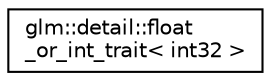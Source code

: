 digraph "Graphical Class Hierarchy"
{
  edge [fontname="Helvetica",fontsize="10",labelfontname="Helvetica",labelfontsize="10"];
  node [fontname="Helvetica",fontsize="10",shape=record];
  rankdir="LR";
  Node1 [label="glm::detail::float\l_or_int_trait\< int32 \>",height=0.2,width=0.4,color="black", fillcolor="white", style="filled",URL="$structglm_1_1detail_1_1float__or__int__trait_3_01int32_01_4.html"];
}
